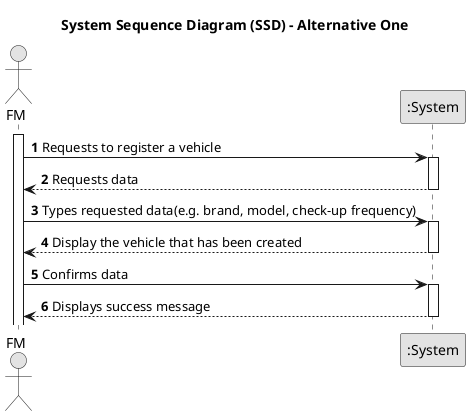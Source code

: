 @startuml
skinparam monochrome true
skinparam packageStyle rectangle
skinparam shadowing false

title System Sequence Diagram (SSD) - Alternative One

autonumber

actor "FM" as Employee
participant ":System" as System

activate Employee

    Employee -> System : Requests to register a vehicle
    activate System

        System --> Employee : Requests data
    deactivate System

    Employee -> System : Types requested data(e.g. brand, model, check-up frequency)
    activate System

        System --> Employee : Display the vehicle that has been created
    deactivate System

    Employee -> System : Confirms data
    activate System

        System --> Employee : Displays success message
    deactivate System



@enduml